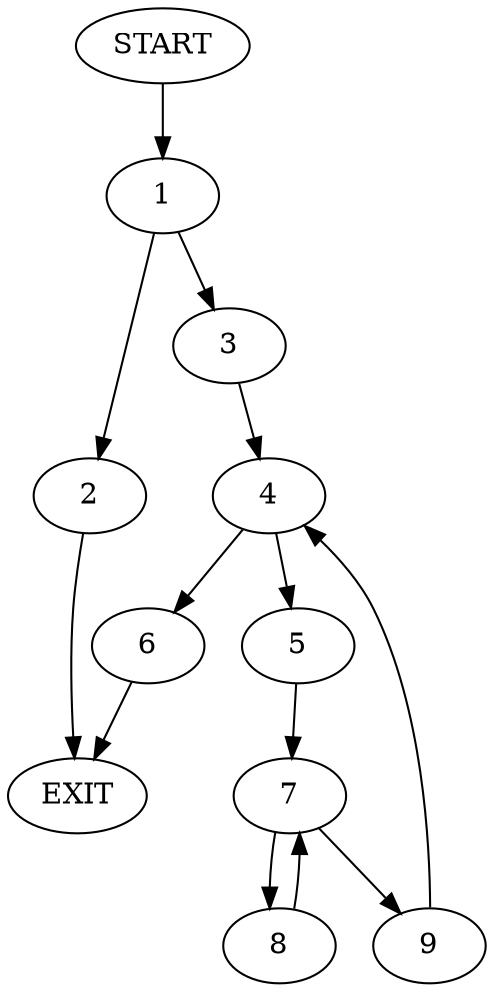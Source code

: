 digraph {
0 [label="START"]
10 [label="EXIT"]
0 -> 1
1 -> 2
1 -> 3
2 -> 10
3 -> 4
4 -> 5
4 -> 6
5 -> 7
6 -> 10
7 -> 8
7 -> 9
8 -> 7
9 -> 4
}
